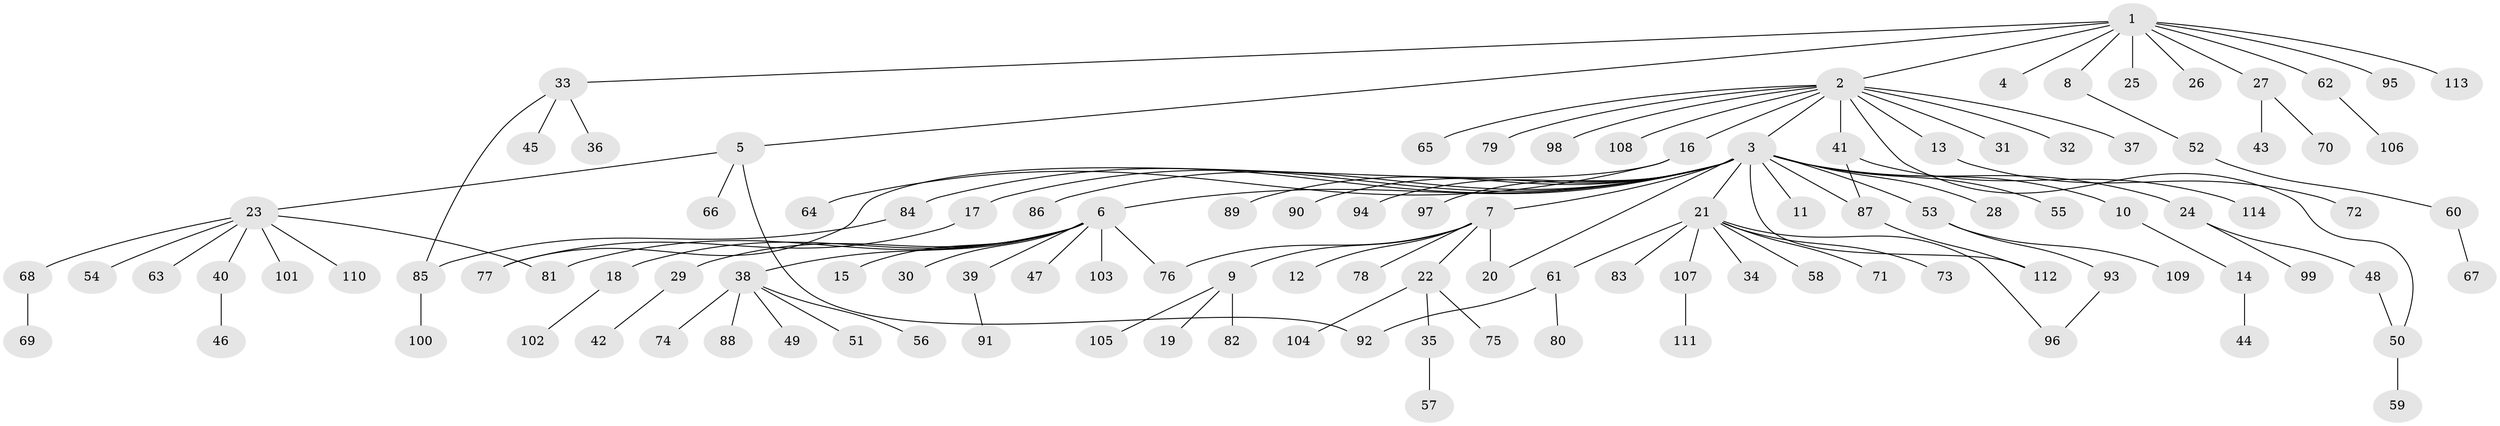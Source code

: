 // coarse degree distribution, {15: 0.017543859649122806, 19: 0.017543859649122806, 1: 0.631578947368421, 5: 0.017543859649122806, 10: 0.017543859649122806, 7: 0.017543859649122806, 2: 0.21052631578947367, 4: 0.03508771929824561, 3: 0.03508771929824561}
// Generated by graph-tools (version 1.1) at 2025/18/03/04/25 18:18:27]
// undirected, 114 vertices, 123 edges
graph export_dot {
graph [start="1"]
  node [color=gray90,style=filled];
  1;
  2;
  3;
  4;
  5;
  6;
  7;
  8;
  9;
  10;
  11;
  12;
  13;
  14;
  15;
  16;
  17;
  18;
  19;
  20;
  21;
  22;
  23;
  24;
  25;
  26;
  27;
  28;
  29;
  30;
  31;
  32;
  33;
  34;
  35;
  36;
  37;
  38;
  39;
  40;
  41;
  42;
  43;
  44;
  45;
  46;
  47;
  48;
  49;
  50;
  51;
  52;
  53;
  54;
  55;
  56;
  57;
  58;
  59;
  60;
  61;
  62;
  63;
  64;
  65;
  66;
  67;
  68;
  69;
  70;
  71;
  72;
  73;
  74;
  75;
  76;
  77;
  78;
  79;
  80;
  81;
  82;
  83;
  84;
  85;
  86;
  87;
  88;
  89;
  90;
  91;
  92;
  93;
  94;
  95;
  96;
  97;
  98;
  99;
  100;
  101;
  102;
  103;
  104;
  105;
  106;
  107;
  108;
  109;
  110;
  111;
  112;
  113;
  114;
  1 -- 2;
  1 -- 4;
  1 -- 5;
  1 -- 8;
  1 -- 25;
  1 -- 26;
  1 -- 27;
  1 -- 33;
  1 -- 62;
  1 -- 95;
  1 -- 113;
  2 -- 3;
  2 -- 13;
  2 -- 16;
  2 -- 31;
  2 -- 32;
  2 -- 37;
  2 -- 41;
  2 -- 50;
  2 -- 65;
  2 -- 79;
  2 -- 98;
  2 -- 108;
  3 -- 6;
  3 -- 7;
  3 -- 10;
  3 -- 11;
  3 -- 17;
  3 -- 20;
  3 -- 21;
  3 -- 24;
  3 -- 28;
  3 -- 53;
  3 -- 55;
  3 -- 84;
  3 -- 86;
  3 -- 87;
  3 -- 89;
  3 -- 90;
  3 -- 94;
  3 -- 97;
  3 -- 112;
  5 -- 23;
  5 -- 66;
  5 -- 92;
  6 -- 15;
  6 -- 18;
  6 -- 29;
  6 -- 30;
  6 -- 38;
  6 -- 39;
  6 -- 47;
  6 -- 76;
  6 -- 81;
  6 -- 103;
  7 -- 9;
  7 -- 12;
  7 -- 20;
  7 -- 22;
  7 -- 76;
  7 -- 78;
  8 -- 52;
  9 -- 19;
  9 -- 82;
  9 -- 105;
  10 -- 14;
  13 -- 72;
  14 -- 44;
  16 -- 64;
  16 -- 77;
  17 -- 77;
  18 -- 102;
  21 -- 34;
  21 -- 58;
  21 -- 61;
  21 -- 71;
  21 -- 73;
  21 -- 83;
  21 -- 96;
  21 -- 107;
  22 -- 35;
  22 -- 75;
  22 -- 104;
  23 -- 40;
  23 -- 54;
  23 -- 63;
  23 -- 68;
  23 -- 81;
  23 -- 101;
  23 -- 110;
  24 -- 48;
  24 -- 99;
  27 -- 43;
  27 -- 70;
  29 -- 42;
  33 -- 36;
  33 -- 45;
  33 -- 85;
  35 -- 57;
  38 -- 49;
  38 -- 51;
  38 -- 56;
  38 -- 74;
  38 -- 88;
  39 -- 91;
  40 -- 46;
  41 -- 87;
  41 -- 114;
  48 -- 50;
  50 -- 59;
  52 -- 60;
  53 -- 93;
  53 -- 109;
  60 -- 67;
  61 -- 80;
  61 -- 92;
  62 -- 106;
  68 -- 69;
  84 -- 85;
  85 -- 100;
  87 -- 112;
  93 -- 96;
  107 -- 111;
}
